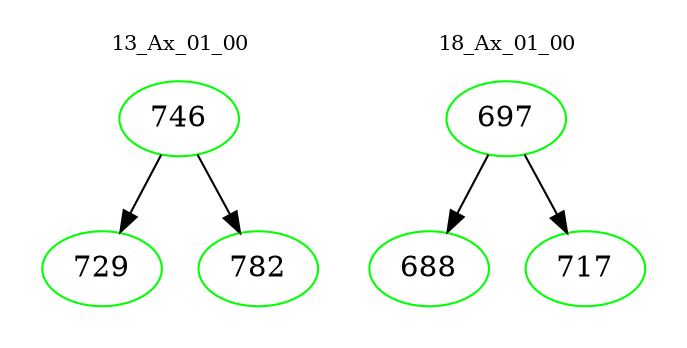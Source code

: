 digraph{
subgraph cluster_0 {
color = white
label = "13_Ax_01_00";
fontsize=10;
T0_746 [label="746", color="green"]
T0_746 -> T0_729 [color="black"]
T0_729 [label="729", color="green"]
T0_746 -> T0_782 [color="black"]
T0_782 [label="782", color="green"]
}
subgraph cluster_1 {
color = white
label = "18_Ax_01_00";
fontsize=10;
T1_697 [label="697", color="green"]
T1_697 -> T1_688 [color="black"]
T1_688 [label="688", color="green"]
T1_697 -> T1_717 [color="black"]
T1_717 [label="717", color="green"]
}
}

